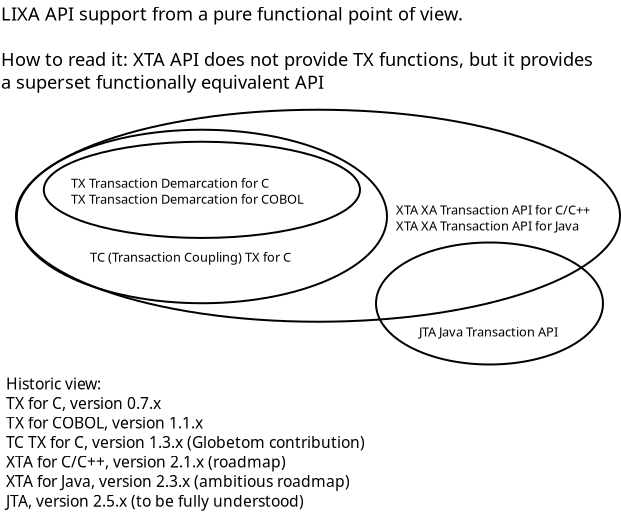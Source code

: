 <?xml version="1.0" encoding="UTF-8"?>
<dia:diagram xmlns:dia="http://www.lysator.liu.se/~alla/dia/">
  <dia:layer name="Background" visible="true" active="true">
    <dia:object type="Standard - Ellipse" version="0" id="O0">
      <dia:attribute name="obj_pos">
        <dia:point val="21.4,24.35"/>
      </dia:attribute>
      <dia:attribute name="obj_bb">
        <dia:rectangle val="21.35,24.3;32.8,30.5"/>
      </dia:attribute>
      <dia:attribute name="elem_corner">
        <dia:point val="21.4,24.35"/>
      </dia:attribute>
      <dia:attribute name="elem_width">
        <dia:real val="11.35"/>
      </dia:attribute>
      <dia:attribute name="elem_height">
        <dia:real val="6.1"/>
      </dia:attribute>
      <dia:attribute name="border_width">
        <dia:real val="0.1"/>
      </dia:attribute>
      <dia:attribute name="show_background">
        <dia:boolean val="false"/>
      </dia:attribute>
    </dia:object>
    <dia:object type="Standard - Ellipse" version="0" id="O1">
      <dia:attribute name="obj_pos">
        <dia:point val="3.44,18.712"/>
      </dia:attribute>
      <dia:attribute name="obj_bb">
        <dia:rectangle val="3.39,18.663;22.0,27.438"/>
      </dia:attribute>
      <dia:attribute name="elem_corner">
        <dia:point val="3.44,18.712"/>
      </dia:attribute>
      <dia:attribute name="elem_width">
        <dia:real val="18.51"/>
      </dia:attribute>
      <dia:attribute name="elem_height">
        <dia:real val="8.675"/>
      </dia:attribute>
      <dia:attribute name="border_width">
        <dia:real val="0.1"/>
      </dia:attribute>
      <dia:attribute name="show_background">
        <dia:boolean val="false"/>
      </dia:attribute>
    </dia:object>
    <dia:object type="Standard - Ellipse" version="0" id="O2">
      <dia:attribute name="obj_pos">
        <dia:point val="3.4,17.712"/>
      </dia:attribute>
      <dia:attribute name="obj_bb">
        <dia:rectangle val="3.35,17.663;33.65,28.363"/>
      </dia:attribute>
      <dia:attribute name="elem_corner">
        <dia:point val="3.4,17.712"/>
      </dia:attribute>
      <dia:attribute name="elem_width">
        <dia:real val="30.2"/>
      </dia:attribute>
      <dia:attribute name="elem_height">
        <dia:real val="10.6"/>
      </dia:attribute>
      <dia:attribute name="border_width">
        <dia:real val="0.1"/>
      </dia:attribute>
      <dia:attribute name="show_background">
        <dia:boolean val="false"/>
      </dia:attribute>
    </dia:object>
    <dia:object type="Standard - Ellipse" version="0" id="O3">
      <dia:attribute name="obj_pos">
        <dia:point val="4.79,19.312"/>
      </dia:attribute>
      <dia:attribute name="obj_bb">
        <dia:rectangle val="4.74,19.262;20.65,24.172"/>
      </dia:attribute>
      <dia:attribute name="elem_corner">
        <dia:point val="4.79,19.312"/>
      </dia:attribute>
      <dia:attribute name="elem_width">
        <dia:real val="15.81"/>
      </dia:attribute>
      <dia:attribute name="elem_height">
        <dia:real val="4.81"/>
      </dia:attribute>
      <dia:attribute name="border_width">
        <dia:real val="0.1"/>
      </dia:attribute>
      <dia:attribute name="show_background">
        <dia:boolean val="false"/>
      </dia:attribute>
    </dia:object>
    <dia:object type="Standard - Text" version="1" id="O4">
      <dia:attribute name="obj_pos">
        <dia:point val="6.15,21.613"/>
      </dia:attribute>
      <dia:attribute name="obj_bb">
        <dia:rectangle val="6.15,21.017;18.69,22.562"/>
      </dia:attribute>
      <dia:attribute name="text">
        <dia:composite type="text">
          <dia:attribute name="string">
            <dia:string>#TX Transaction Demarcation for C
TX Transaction Demarcation for COBOL#</dia:string>
          </dia:attribute>
          <dia:attribute name="font">
            <dia:font family="sans" style="0" name="Helvetica"/>
          </dia:attribute>
          <dia:attribute name="height">
            <dia:real val="0.8"/>
          </dia:attribute>
          <dia:attribute name="pos">
            <dia:point val="6.15,21.613"/>
          </dia:attribute>
          <dia:attribute name="color">
            <dia:color val="#000000"/>
          </dia:attribute>
          <dia:attribute name="alignment">
            <dia:enum val="0"/>
          </dia:attribute>
        </dia:composite>
      </dia:attribute>
      <dia:attribute name="valign">
        <dia:enum val="3"/>
      </dia:attribute>
    </dia:object>
    <dia:object type="Standard - Text" version="1" id="O5">
      <dia:attribute name="obj_pos">
        <dia:point val="7.1,25.312"/>
      </dia:attribute>
      <dia:attribute name="obj_bb">
        <dia:rectangle val="7.1,24.718;18.045,25.462"/>
      </dia:attribute>
      <dia:attribute name="text">
        <dia:composite type="text">
          <dia:attribute name="string">
            <dia:string>#TC (Transaction Coupling) TX for C#</dia:string>
          </dia:attribute>
          <dia:attribute name="font">
            <dia:font family="sans" style="0" name="Helvetica"/>
          </dia:attribute>
          <dia:attribute name="height">
            <dia:real val="0.8"/>
          </dia:attribute>
          <dia:attribute name="pos">
            <dia:point val="7.1,25.312"/>
          </dia:attribute>
          <dia:attribute name="color">
            <dia:color val="#000000"/>
          </dia:attribute>
          <dia:attribute name="alignment">
            <dia:enum val="0"/>
          </dia:attribute>
        </dia:composite>
      </dia:attribute>
      <dia:attribute name="valign">
        <dia:enum val="3"/>
      </dia:attribute>
    </dia:object>
    <dia:object type="Standard - Text" version="1" id="O6">
      <dia:attribute name="obj_pos">
        <dia:point val="22.4,22.95"/>
      </dia:attribute>
      <dia:attribute name="obj_bb">
        <dia:rectangle val="22.4,22.355;33.228,23.9"/>
      </dia:attribute>
      <dia:attribute name="text">
        <dia:composite type="text">
          <dia:attribute name="string">
            <dia:string>#XTA XA Transaction API for C/C++
XTA XA Transaction API for Java#</dia:string>
          </dia:attribute>
          <dia:attribute name="font">
            <dia:font family="sans" style="0" name="Helvetica"/>
          </dia:attribute>
          <dia:attribute name="height">
            <dia:real val="0.8"/>
          </dia:attribute>
          <dia:attribute name="pos">
            <dia:point val="22.4,22.95"/>
          </dia:attribute>
          <dia:attribute name="color">
            <dia:color val="#000000"/>
          </dia:attribute>
          <dia:attribute name="alignment">
            <dia:enum val="0"/>
          </dia:attribute>
        </dia:composite>
      </dia:attribute>
      <dia:attribute name="valign">
        <dia:enum val="3"/>
      </dia:attribute>
    </dia:object>
    <dia:object type="Standard - Text" version="1" id="O7">
      <dia:attribute name="obj_pos">
        <dia:point val="23.55,29.05"/>
      </dia:attribute>
      <dia:attribute name="obj_bb">
        <dia:rectangle val="23.55,28.455;31.15,29.2"/>
      </dia:attribute>
      <dia:attribute name="text">
        <dia:composite type="text">
          <dia:attribute name="string">
            <dia:string>#JTA Java Transaction API#</dia:string>
          </dia:attribute>
          <dia:attribute name="font">
            <dia:font family="sans" style="0" name="Helvetica"/>
          </dia:attribute>
          <dia:attribute name="height">
            <dia:real val="0.8"/>
          </dia:attribute>
          <dia:attribute name="pos">
            <dia:point val="23.55,29.05"/>
          </dia:attribute>
          <dia:attribute name="color">
            <dia:color val="#000000"/>
          </dia:attribute>
          <dia:attribute name="alignment">
            <dia:enum val="0"/>
          </dia:attribute>
        </dia:composite>
      </dia:attribute>
      <dia:attribute name="valign">
        <dia:enum val="3"/>
      </dia:attribute>
    </dia:object>
    <dia:object type="Standard - Text" version="1" id="O8">
      <dia:attribute name="obj_pos">
        <dia:point val="2.9,31.7"/>
      </dia:attribute>
      <dia:attribute name="obj_bb">
        <dia:rectangle val="2.9,30.975;22.458,37.744"/>
      </dia:attribute>
      <dia:attribute name="text">
        <dia:composite type="text">
          <dia:attribute name="string">
            <dia:string>#Historic view:
TX for C, version 0.7.x
TX for COBOL, version 1.1.x
TC TX for C, version 1.3.x (Globetom contribution)
XTA for C/C++, version 2.1.x (roadmap)
XTA for Java, version 2.3.x (ambitious roadmap)
JTA, version 2.5.x (to be fully understood)#</dia:string>
          </dia:attribute>
          <dia:attribute name="font">
            <dia:font family="sans" style="0" name="Helvetica"/>
          </dia:attribute>
          <dia:attribute name="height">
            <dia:real val="0.976"/>
          </dia:attribute>
          <dia:attribute name="pos">
            <dia:point val="2.9,31.7"/>
          </dia:attribute>
          <dia:attribute name="color">
            <dia:color val="#000000"/>
          </dia:attribute>
          <dia:attribute name="alignment">
            <dia:enum val="0"/>
          </dia:attribute>
        </dia:composite>
      </dia:attribute>
      <dia:attribute name="valign">
        <dia:enum val="3"/>
      </dia:attribute>
    </dia:object>
    <dia:object type="Standard - Text" version="1" id="O9">
      <dia:attribute name="obj_pos">
        <dia:point val="2.65,13.25"/>
      </dia:attribute>
      <dia:attribute name="obj_bb">
        <dia:rectangle val="2.65,12.405;34.493,16.881"/>
      </dia:attribute>
      <dia:attribute name="text">
        <dia:composite type="text">
          <dia:attribute name="string">
            <dia:string>#LIXA API support from a pure functional point of view.

How to read it: XTA API does not provide TX functions, but it provides 
a superset functionally equivalent API#</dia:string>
          </dia:attribute>
          <dia:attribute name="font">
            <dia:font family="sans" style="0" name="Helvetica"/>
          </dia:attribute>
          <dia:attribute name="height">
            <dia:real val="1.139"/>
          </dia:attribute>
          <dia:attribute name="pos">
            <dia:point val="2.65,13.25"/>
          </dia:attribute>
          <dia:attribute name="color">
            <dia:color val="#000000"/>
          </dia:attribute>
          <dia:attribute name="alignment">
            <dia:enum val="0"/>
          </dia:attribute>
        </dia:composite>
      </dia:attribute>
      <dia:attribute name="valign">
        <dia:enum val="3"/>
      </dia:attribute>
    </dia:object>
  </dia:layer>
</dia:diagram>
